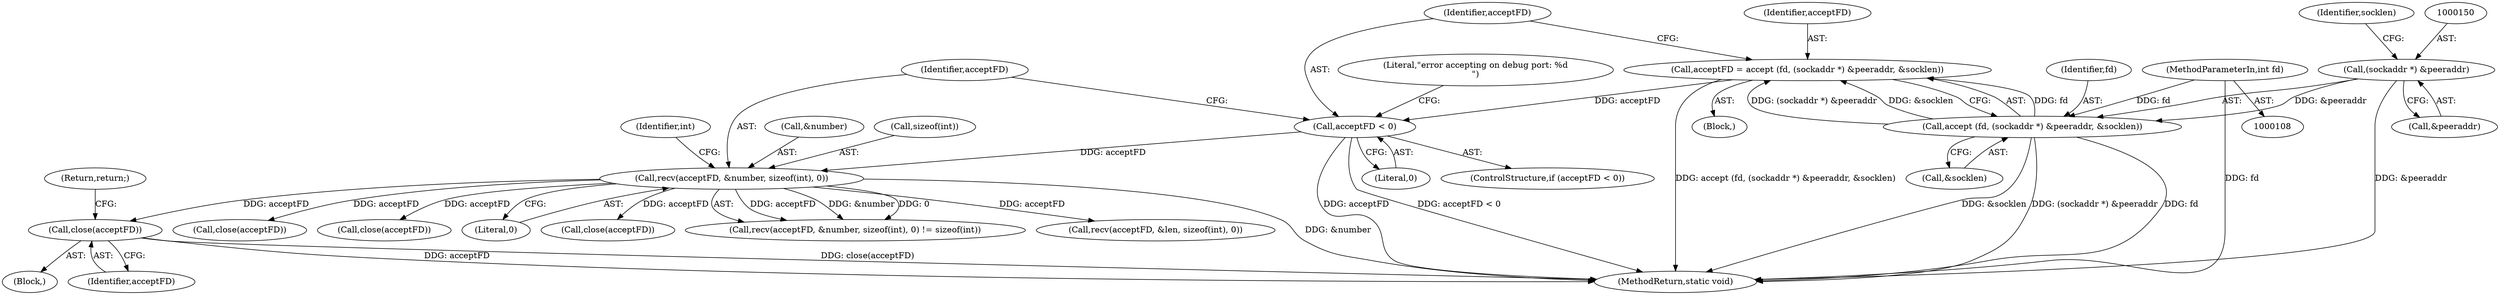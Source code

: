 digraph "0_Android_cd5f15f588a5d27e99ba12f057245bfe507f8c42@API" {
"1000188" [label="(Call,close(acceptFD))"];
"1000166" [label="(Call,recv(acceptFD, &number, sizeof(int), 0))"];
"1000156" [label="(Call,acceptFD < 0)"];
"1000145" [label="(Call,acceptFD = accept (fd, (sockaddr *) &peeraddr, &socklen))"];
"1000147" [label="(Call,accept (fd, (sockaddr *) &peeraddr, &socklen))"];
"1000109" [label="(MethodParameterIn,int fd)"];
"1000149" [label="(Call,(sockaddr *) &peeraddr)"];
"1000158" [label="(Literal,0)"];
"1000172" [label="(Literal,0)"];
"1000185" [label="(Block,)"];
"1000174" [label="(Identifier,int)"];
"1000190" [label="(Return,return;)"];
"1000178" [label="(Call,close(acceptFD))"];
"1000146" [label="(Identifier,acceptFD)"];
"1000147" [label="(Call,accept (fd, (sockaddr *) &peeraddr, &socklen))"];
"1000156" [label="(Call,acceptFD < 0)"];
"1000149" [label="(Call,(sockaddr *) &peeraddr)"];
"1000155" [label="(ControlStructure,if (acceptFD < 0))"];
"1000188" [label="(Call,close(acceptFD))"];
"1000151" [label="(Call,&peeraddr)"];
"1000165" [label="(Call,recv(acceptFD, &number, sizeof(int), 0) != sizeof(int))"];
"1000635" [label="(MethodReturn,static void)"];
"1000168" [label="(Call,&number)"];
"1000223" [label="(Call,recv(acceptFD, &len, sizeof(int), 0))"];
"1000633" [label="(Call,close(acceptFD))"];
"1000189" [label="(Identifier,acceptFD)"];
"1000206" [label="(Call,close(acceptFD))"];
"1000153" [label="(Call,&socklen)"];
"1000161" [label="(Literal,\"error accepting on debug port: %d\n\")"];
"1000170" [label="(Call,sizeof(int))"];
"1000166" [label="(Call,recv(acceptFD, &number, sizeof(int), 0))"];
"1000157" [label="(Identifier,acceptFD)"];
"1000148" [label="(Identifier,fd)"];
"1000145" [label="(Call,acceptFD = accept (fd, (sockaddr *) &peeraddr, &socklen))"];
"1000109" [label="(MethodParameterIn,int fd)"];
"1000154" [label="(Identifier,socklen)"];
"1000112" [label="(Block,)"];
"1000167" [label="(Identifier,acceptFD)"];
"1000188" -> "1000185"  [label="AST: "];
"1000188" -> "1000189"  [label="CFG: "];
"1000189" -> "1000188"  [label="AST: "];
"1000190" -> "1000188"  [label="CFG: "];
"1000188" -> "1000635"  [label="DDG: close(acceptFD)"];
"1000188" -> "1000635"  [label="DDG: acceptFD"];
"1000166" -> "1000188"  [label="DDG: acceptFD"];
"1000166" -> "1000165"  [label="AST: "];
"1000166" -> "1000172"  [label="CFG: "];
"1000167" -> "1000166"  [label="AST: "];
"1000168" -> "1000166"  [label="AST: "];
"1000170" -> "1000166"  [label="AST: "];
"1000172" -> "1000166"  [label="AST: "];
"1000174" -> "1000166"  [label="CFG: "];
"1000166" -> "1000635"  [label="DDG: &number"];
"1000166" -> "1000165"  [label="DDG: acceptFD"];
"1000166" -> "1000165"  [label="DDG: &number"];
"1000166" -> "1000165"  [label="DDG: 0"];
"1000156" -> "1000166"  [label="DDG: acceptFD"];
"1000166" -> "1000178"  [label="DDG: acceptFD"];
"1000166" -> "1000206"  [label="DDG: acceptFD"];
"1000166" -> "1000223"  [label="DDG: acceptFD"];
"1000166" -> "1000633"  [label="DDG: acceptFD"];
"1000156" -> "1000155"  [label="AST: "];
"1000156" -> "1000158"  [label="CFG: "];
"1000157" -> "1000156"  [label="AST: "];
"1000158" -> "1000156"  [label="AST: "];
"1000161" -> "1000156"  [label="CFG: "];
"1000167" -> "1000156"  [label="CFG: "];
"1000156" -> "1000635"  [label="DDG: acceptFD"];
"1000156" -> "1000635"  [label="DDG: acceptFD < 0"];
"1000145" -> "1000156"  [label="DDG: acceptFD"];
"1000145" -> "1000112"  [label="AST: "];
"1000145" -> "1000147"  [label="CFG: "];
"1000146" -> "1000145"  [label="AST: "];
"1000147" -> "1000145"  [label="AST: "];
"1000157" -> "1000145"  [label="CFG: "];
"1000145" -> "1000635"  [label="DDG: accept (fd, (sockaddr *) &peeraddr, &socklen)"];
"1000147" -> "1000145"  [label="DDG: fd"];
"1000147" -> "1000145"  [label="DDG: (sockaddr *) &peeraddr"];
"1000147" -> "1000145"  [label="DDG: &socklen"];
"1000147" -> "1000153"  [label="CFG: "];
"1000148" -> "1000147"  [label="AST: "];
"1000149" -> "1000147"  [label="AST: "];
"1000153" -> "1000147"  [label="AST: "];
"1000147" -> "1000635"  [label="DDG: (sockaddr *) &peeraddr"];
"1000147" -> "1000635"  [label="DDG: fd"];
"1000147" -> "1000635"  [label="DDG: &socklen"];
"1000109" -> "1000147"  [label="DDG: fd"];
"1000149" -> "1000147"  [label="DDG: &peeraddr"];
"1000109" -> "1000108"  [label="AST: "];
"1000109" -> "1000635"  [label="DDG: fd"];
"1000149" -> "1000151"  [label="CFG: "];
"1000150" -> "1000149"  [label="AST: "];
"1000151" -> "1000149"  [label="AST: "];
"1000154" -> "1000149"  [label="CFG: "];
"1000149" -> "1000635"  [label="DDG: &peeraddr"];
}
